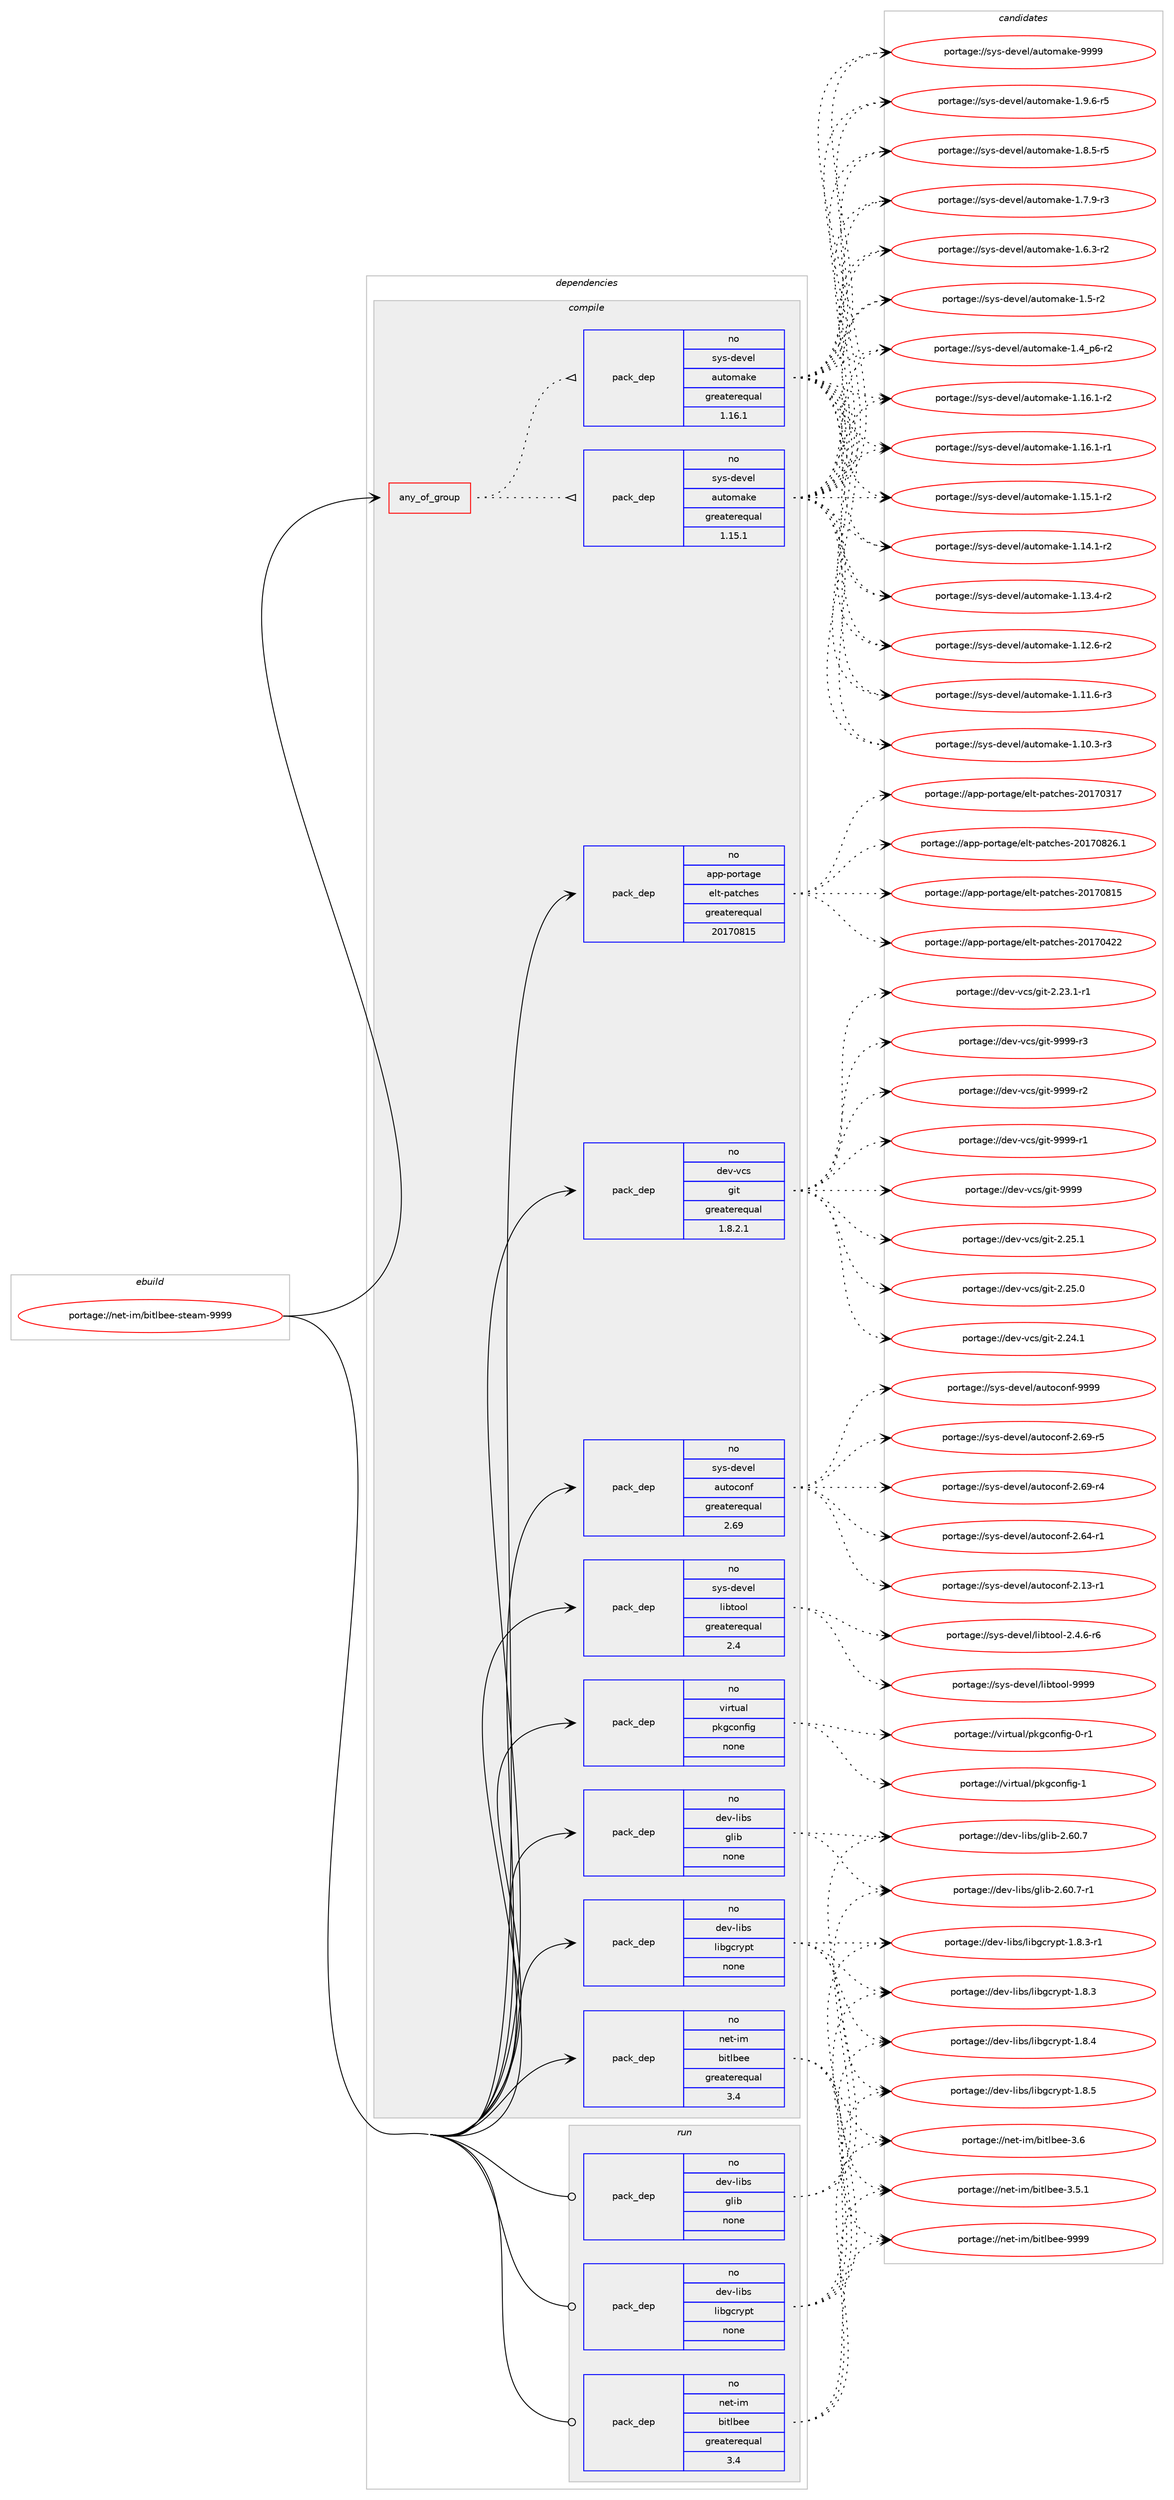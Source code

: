 digraph prolog {

# *************
# Graph options
# *************

newrank=true;
concentrate=true;
compound=true;
graph [rankdir=LR,fontname=Helvetica,fontsize=10,ranksep=1.5];#, ranksep=2.5, nodesep=0.2];
edge  [arrowhead=vee];
node  [fontname=Helvetica,fontsize=10];

# **********
# The ebuild
# **********

subgraph cluster_leftcol {
color=gray;
rank=same;
label=<<i>ebuild</i>>;
id [label="portage://net-im/bitlbee-steam-9999", color=red, width=4, href="../net-im/bitlbee-steam-9999.svg"];
}

# ****************
# The dependencies
# ****************

subgraph cluster_midcol {
color=gray;
label=<<i>dependencies</i>>;
subgraph cluster_compile {
fillcolor="#eeeeee";
style=filled;
label=<<i>compile</i>>;
subgraph any2237 {
dependency144503 [label=<<TABLE BORDER="0" CELLBORDER="1" CELLSPACING="0" CELLPADDING="4"><TR><TD CELLPADDING="10">any_of_group</TD></TR></TABLE>>, shape=none, color=red];subgraph pack110667 {
dependency144504 [label=<<TABLE BORDER="0" CELLBORDER="1" CELLSPACING="0" CELLPADDING="4" WIDTH="220"><TR><TD ROWSPAN="6" CELLPADDING="30">pack_dep</TD></TR><TR><TD WIDTH="110">no</TD></TR><TR><TD>sys-devel</TD></TR><TR><TD>automake</TD></TR><TR><TD>greaterequal</TD></TR><TR><TD>1.16.1</TD></TR></TABLE>>, shape=none, color=blue];
}
dependency144503:e -> dependency144504:w [weight=20,style="dotted",arrowhead="oinv"];
subgraph pack110668 {
dependency144505 [label=<<TABLE BORDER="0" CELLBORDER="1" CELLSPACING="0" CELLPADDING="4" WIDTH="220"><TR><TD ROWSPAN="6" CELLPADDING="30">pack_dep</TD></TR><TR><TD WIDTH="110">no</TD></TR><TR><TD>sys-devel</TD></TR><TR><TD>automake</TD></TR><TR><TD>greaterequal</TD></TR><TR><TD>1.15.1</TD></TR></TABLE>>, shape=none, color=blue];
}
dependency144503:e -> dependency144505:w [weight=20,style="dotted",arrowhead="oinv"];
}
id:e -> dependency144503:w [weight=20,style="solid",arrowhead="vee"];
subgraph pack110669 {
dependency144506 [label=<<TABLE BORDER="0" CELLBORDER="1" CELLSPACING="0" CELLPADDING="4" WIDTH="220"><TR><TD ROWSPAN="6" CELLPADDING="30">pack_dep</TD></TR><TR><TD WIDTH="110">no</TD></TR><TR><TD>app-portage</TD></TR><TR><TD>elt-patches</TD></TR><TR><TD>greaterequal</TD></TR><TR><TD>20170815</TD></TR></TABLE>>, shape=none, color=blue];
}
id:e -> dependency144506:w [weight=20,style="solid",arrowhead="vee"];
subgraph pack110670 {
dependency144507 [label=<<TABLE BORDER="0" CELLBORDER="1" CELLSPACING="0" CELLPADDING="4" WIDTH="220"><TR><TD ROWSPAN="6" CELLPADDING="30">pack_dep</TD></TR><TR><TD WIDTH="110">no</TD></TR><TR><TD>dev-libs</TD></TR><TR><TD>glib</TD></TR><TR><TD>none</TD></TR><TR><TD></TD></TR></TABLE>>, shape=none, color=blue];
}
id:e -> dependency144507:w [weight=20,style="solid",arrowhead="vee"];
subgraph pack110671 {
dependency144508 [label=<<TABLE BORDER="0" CELLBORDER="1" CELLSPACING="0" CELLPADDING="4" WIDTH="220"><TR><TD ROWSPAN="6" CELLPADDING="30">pack_dep</TD></TR><TR><TD WIDTH="110">no</TD></TR><TR><TD>dev-libs</TD></TR><TR><TD>libgcrypt</TD></TR><TR><TD>none</TD></TR><TR><TD></TD></TR></TABLE>>, shape=none, color=blue];
}
id:e -> dependency144508:w [weight=20,style="solid",arrowhead="vee"];
subgraph pack110672 {
dependency144509 [label=<<TABLE BORDER="0" CELLBORDER="1" CELLSPACING="0" CELLPADDING="4" WIDTH="220"><TR><TD ROWSPAN="6" CELLPADDING="30">pack_dep</TD></TR><TR><TD WIDTH="110">no</TD></TR><TR><TD>dev-vcs</TD></TR><TR><TD>git</TD></TR><TR><TD>greaterequal</TD></TR><TR><TD>1.8.2.1</TD></TR></TABLE>>, shape=none, color=blue];
}
id:e -> dependency144509:w [weight=20,style="solid",arrowhead="vee"];
subgraph pack110673 {
dependency144510 [label=<<TABLE BORDER="0" CELLBORDER="1" CELLSPACING="0" CELLPADDING="4" WIDTH="220"><TR><TD ROWSPAN="6" CELLPADDING="30">pack_dep</TD></TR><TR><TD WIDTH="110">no</TD></TR><TR><TD>net-im</TD></TR><TR><TD>bitlbee</TD></TR><TR><TD>greaterequal</TD></TR><TR><TD>3.4</TD></TR></TABLE>>, shape=none, color=blue];
}
id:e -> dependency144510:w [weight=20,style="solid",arrowhead="vee"];
subgraph pack110674 {
dependency144511 [label=<<TABLE BORDER="0" CELLBORDER="1" CELLSPACING="0" CELLPADDING="4" WIDTH="220"><TR><TD ROWSPAN="6" CELLPADDING="30">pack_dep</TD></TR><TR><TD WIDTH="110">no</TD></TR><TR><TD>sys-devel</TD></TR><TR><TD>autoconf</TD></TR><TR><TD>greaterequal</TD></TR><TR><TD>2.69</TD></TR></TABLE>>, shape=none, color=blue];
}
id:e -> dependency144511:w [weight=20,style="solid",arrowhead="vee"];
subgraph pack110675 {
dependency144512 [label=<<TABLE BORDER="0" CELLBORDER="1" CELLSPACING="0" CELLPADDING="4" WIDTH="220"><TR><TD ROWSPAN="6" CELLPADDING="30">pack_dep</TD></TR><TR><TD WIDTH="110">no</TD></TR><TR><TD>sys-devel</TD></TR><TR><TD>libtool</TD></TR><TR><TD>greaterequal</TD></TR><TR><TD>2.4</TD></TR></TABLE>>, shape=none, color=blue];
}
id:e -> dependency144512:w [weight=20,style="solid",arrowhead="vee"];
subgraph pack110676 {
dependency144513 [label=<<TABLE BORDER="0" CELLBORDER="1" CELLSPACING="0" CELLPADDING="4" WIDTH="220"><TR><TD ROWSPAN="6" CELLPADDING="30">pack_dep</TD></TR><TR><TD WIDTH="110">no</TD></TR><TR><TD>virtual</TD></TR><TR><TD>pkgconfig</TD></TR><TR><TD>none</TD></TR><TR><TD></TD></TR></TABLE>>, shape=none, color=blue];
}
id:e -> dependency144513:w [weight=20,style="solid",arrowhead="vee"];
}
subgraph cluster_compileandrun {
fillcolor="#eeeeee";
style=filled;
label=<<i>compile and run</i>>;
}
subgraph cluster_run {
fillcolor="#eeeeee";
style=filled;
label=<<i>run</i>>;
subgraph pack110677 {
dependency144514 [label=<<TABLE BORDER="0" CELLBORDER="1" CELLSPACING="0" CELLPADDING="4" WIDTH="220"><TR><TD ROWSPAN="6" CELLPADDING="30">pack_dep</TD></TR><TR><TD WIDTH="110">no</TD></TR><TR><TD>dev-libs</TD></TR><TR><TD>glib</TD></TR><TR><TD>none</TD></TR><TR><TD></TD></TR></TABLE>>, shape=none, color=blue];
}
id:e -> dependency144514:w [weight=20,style="solid",arrowhead="odot"];
subgraph pack110678 {
dependency144515 [label=<<TABLE BORDER="0" CELLBORDER="1" CELLSPACING="0" CELLPADDING="4" WIDTH="220"><TR><TD ROWSPAN="6" CELLPADDING="30">pack_dep</TD></TR><TR><TD WIDTH="110">no</TD></TR><TR><TD>dev-libs</TD></TR><TR><TD>libgcrypt</TD></TR><TR><TD>none</TD></TR><TR><TD></TD></TR></TABLE>>, shape=none, color=blue];
}
id:e -> dependency144515:w [weight=20,style="solid",arrowhead="odot"];
subgraph pack110679 {
dependency144516 [label=<<TABLE BORDER="0" CELLBORDER="1" CELLSPACING="0" CELLPADDING="4" WIDTH="220"><TR><TD ROWSPAN="6" CELLPADDING="30">pack_dep</TD></TR><TR><TD WIDTH="110">no</TD></TR><TR><TD>net-im</TD></TR><TR><TD>bitlbee</TD></TR><TR><TD>greaterequal</TD></TR><TR><TD>3.4</TD></TR></TABLE>>, shape=none, color=blue];
}
id:e -> dependency144516:w [weight=20,style="solid",arrowhead="odot"];
}
}

# **************
# The candidates
# **************

subgraph cluster_choices {
rank=same;
color=gray;
label=<<i>candidates</i>>;

subgraph choice110667 {
color=black;
nodesep=1;
choice115121115451001011181011084797117116111109971071014557575757 [label="portage://sys-devel/automake-9999", color=red, width=4,href="../sys-devel/automake-9999.svg"];
choice115121115451001011181011084797117116111109971071014549465746544511453 [label="portage://sys-devel/automake-1.9.6-r5", color=red, width=4,href="../sys-devel/automake-1.9.6-r5.svg"];
choice115121115451001011181011084797117116111109971071014549465646534511453 [label="portage://sys-devel/automake-1.8.5-r5", color=red, width=4,href="../sys-devel/automake-1.8.5-r5.svg"];
choice115121115451001011181011084797117116111109971071014549465546574511451 [label="portage://sys-devel/automake-1.7.9-r3", color=red, width=4,href="../sys-devel/automake-1.7.9-r3.svg"];
choice115121115451001011181011084797117116111109971071014549465446514511450 [label="portage://sys-devel/automake-1.6.3-r2", color=red, width=4,href="../sys-devel/automake-1.6.3-r2.svg"];
choice11512111545100101118101108479711711611110997107101454946534511450 [label="portage://sys-devel/automake-1.5-r2", color=red, width=4,href="../sys-devel/automake-1.5-r2.svg"];
choice115121115451001011181011084797117116111109971071014549465295112544511450 [label="portage://sys-devel/automake-1.4_p6-r2", color=red, width=4,href="../sys-devel/automake-1.4_p6-r2.svg"];
choice11512111545100101118101108479711711611110997107101454946495446494511450 [label="portage://sys-devel/automake-1.16.1-r2", color=red, width=4,href="../sys-devel/automake-1.16.1-r2.svg"];
choice11512111545100101118101108479711711611110997107101454946495446494511449 [label="portage://sys-devel/automake-1.16.1-r1", color=red, width=4,href="../sys-devel/automake-1.16.1-r1.svg"];
choice11512111545100101118101108479711711611110997107101454946495346494511450 [label="portage://sys-devel/automake-1.15.1-r2", color=red, width=4,href="../sys-devel/automake-1.15.1-r2.svg"];
choice11512111545100101118101108479711711611110997107101454946495246494511450 [label="portage://sys-devel/automake-1.14.1-r2", color=red, width=4,href="../sys-devel/automake-1.14.1-r2.svg"];
choice11512111545100101118101108479711711611110997107101454946495146524511450 [label="portage://sys-devel/automake-1.13.4-r2", color=red, width=4,href="../sys-devel/automake-1.13.4-r2.svg"];
choice11512111545100101118101108479711711611110997107101454946495046544511450 [label="portage://sys-devel/automake-1.12.6-r2", color=red, width=4,href="../sys-devel/automake-1.12.6-r2.svg"];
choice11512111545100101118101108479711711611110997107101454946494946544511451 [label="portage://sys-devel/automake-1.11.6-r3", color=red, width=4,href="../sys-devel/automake-1.11.6-r3.svg"];
choice11512111545100101118101108479711711611110997107101454946494846514511451 [label="portage://sys-devel/automake-1.10.3-r3", color=red, width=4,href="../sys-devel/automake-1.10.3-r3.svg"];
dependency144504:e -> choice115121115451001011181011084797117116111109971071014557575757:w [style=dotted,weight="100"];
dependency144504:e -> choice115121115451001011181011084797117116111109971071014549465746544511453:w [style=dotted,weight="100"];
dependency144504:e -> choice115121115451001011181011084797117116111109971071014549465646534511453:w [style=dotted,weight="100"];
dependency144504:e -> choice115121115451001011181011084797117116111109971071014549465546574511451:w [style=dotted,weight="100"];
dependency144504:e -> choice115121115451001011181011084797117116111109971071014549465446514511450:w [style=dotted,weight="100"];
dependency144504:e -> choice11512111545100101118101108479711711611110997107101454946534511450:w [style=dotted,weight="100"];
dependency144504:e -> choice115121115451001011181011084797117116111109971071014549465295112544511450:w [style=dotted,weight="100"];
dependency144504:e -> choice11512111545100101118101108479711711611110997107101454946495446494511450:w [style=dotted,weight="100"];
dependency144504:e -> choice11512111545100101118101108479711711611110997107101454946495446494511449:w [style=dotted,weight="100"];
dependency144504:e -> choice11512111545100101118101108479711711611110997107101454946495346494511450:w [style=dotted,weight="100"];
dependency144504:e -> choice11512111545100101118101108479711711611110997107101454946495246494511450:w [style=dotted,weight="100"];
dependency144504:e -> choice11512111545100101118101108479711711611110997107101454946495146524511450:w [style=dotted,weight="100"];
dependency144504:e -> choice11512111545100101118101108479711711611110997107101454946495046544511450:w [style=dotted,weight="100"];
dependency144504:e -> choice11512111545100101118101108479711711611110997107101454946494946544511451:w [style=dotted,weight="100"];
dependency144504:e -> choice11512111545100101118101108479711711611110997107101454946494846514511451:w [style=dotted,weight="100"];
}
subgraph choice110668 {
color=black;
nodesep=1;
choice115121115451001011181011084797117116111109971071014557575757 [label="portage://sys-devel/automake-9999", color=red, width=4,href="../sys-devel/automake-9999.svg"];
choice115121115451001011181011084797117116111109971071014549465746544511453 [label="portage://sys-devel/automake-1.9.6-r5", color=red, width=4,href="../sys-devel/automake-1.9.6-r5.svg"];
choice115121115451001011181011084797117116111109971071014549465646534511453 [label="portage://sys-devel/automake-1.8.5-r5", color=red, width=4,href="../sys-devel/automake-1.8.5-r5.svg"];
choice115121115451001011181011084797117116111109971071014549465546574511451 [label="portage://sys-devel/automake-1.7.9-r3", color=red, width=4,href="../sys-devel/automake-1.7.9-r3.svg"];
choice115121115451001011181011084797117116111109971071014549465446514511450 [label="portage://sys-devel/automake-1.6.3-r2", color=red, width=4,href="../sys-devel/automake-1.6.3-r2.svg"];
choice11512111545100101118101108479711711611110997107101454946534511450 [label="portage://sys-devel/automake-1.5-r2", color=red, width=4,href="../sys-devel/automake-1.5-r2.svg"];
choice115121115451001011181011084797117116111109971071014549465295112544511450 [label="portage://sys-devel/automake-1.4_p6-r2", color=red, width=4,href="../sys-devel/automake-1.4_p6-r2.svg"];
choice11512111545100101118101108479711711611110997107101454946495446494511450 [label="portage://sys-devel/automake-1.16.1-r2", color=red, width=4,href="../sys-devel/automake-1.16.1-r2.svg"];
choice11512111545100101118101108479711711611110997107101454946495446494511449 [label="portage://sys-devel/automake-1.16.1-r1", color=red, width=4,href="../sys-devel/automake-1.16.1-r1.svg"];
choice11512111545100101118101108479711711611110997107101454946495346494511450 [label="portage://sys-devel/automake-1.15.1-r2", color=red, width=4,href="../sys-devel/automake-1.15.1-r2.svg"];
choice11512111545100101118101108479711711611110997107101454946495246494511450 [label="portage://sys-devel/automake-1.14.1-r2", color=red, width=4,href="../sys-devel/automake-1.14.1-r2.svg"];
choice11512111545100101118101108479711711611110997107101454946495146524511450 [label="portage://sys-devel/automake-1.13.4-r2", color=red, width=4,href="../sys-devel/automake-1.13.4-r2.svg"];
choice11512111545100101118101108479711711611110997107101454946495046544511450 [label="portage://sys-devel/automake-1.12.6-r2", color=red, width=4,href="../sys-devel/automake-1.12.6-r2.svg"];
choice11512111545100101118101108479711711611110997107101454946494946544511451 [label="portage://sys-devel/automake-1.11.6-r3", color=red, width=4,href="../sys-devel/automake-1.11.6-r3.svg"];
choice11512111545100101118101108479711711611110997107101454946494846514511451 [label="portage://sys-devel/automake-1.10.3-r3", color=red, width=4,href="../sys-devel/automake-1.10.3-r3.svg"];
dependency144505:e -> choice115121115451001011181011084797117116111109971071014557575757:w [style=dotted,weight="100"];
dependency144505:e -> choice115121115451001011181011084797117116111109971071014549465746544511453:w [style=dotted,weight="100"];
dependency144505:e -> choice115121115451001011181011084797117116111109971071014549465646534511453:w [style=dotted,weight="100"];
dependency144505:e -> choice115121115451001011181011084797117116111109971071014549465546574511451:w [style=dotted,weight="100"];
dependency144505:e -> choice115121115451001011181011084797117116111109971071014549465446514511450:w [style=dotted,weight="100"];
dependency144505:e -> choice11512111545100101118101108479711711611110997107101454946534511450:w [style=dotted,weight="100"];
dependency144505:e -> choice115121115451001011181011084797117116111109971071014549465295112544511450:w [style=dotted,weight="100"];
dependency144505:e -> choice11512111545100101118101108479711711611110997107101454946495446494511450:w [style=dotted,weight="100"];
dependency144505:e -> choice11512111545100101118101108479711711611110997107101454946495446494511449:w [style=dotted,weight="100"];
dependency144505:e -> choice11512111545100101118101108479711711611110997107101454946495346494511450:w [style=dotted,weight="100"];
dependency144505:e -> choice11512111545100101118101108479711711611110997107101454946495246494511450:w [style=dotted,weight="100"];
dependency144505:e -> choice11512111545100101118101108479711711611110997107101454946495146524511450:w [style=dotted,weight="100"];
dependency144505:e -> choice11512111545100101118101108479711711611110997107101454946495046544511450:w [style=dotted,weight="100"];
dependency144505:e -> choice11512111545100101118101108479711711611110997107101454946494946544511451:w [style=dotted,weight="100"];
dependency144505:e -> choice11512111545100101118101108479711711611110997107101454946494846514511451:w [style=dotted,weight="100"];
}
subgraph choice110669 {
color=black;
nodesep=1;
choice971121124511211111411697103101471011081164511297116991041011154550484955485650544649 [label="portage://app-portage/elt-patches-20170826.1", color=red, width=4,href="../app-portage/elt-patches-20170826.1.svg"];
choice97112112451121111141169710310147101108116451129711699104101115455048495548564953 [label="portage://app-portage/elt-patches-20170815", color=red, width=4,href="../app-portage/elt-patches-20170815.svg"];
choice97112112451121111141169710310147101108116451129711699104101115455048495548525050 [label="portage://app-portage/elt-patches-20170422", color=red, width=4,href="../app-portage/elt-patches-20170422.svg"];
choice97112112451121111141169710310147101108116451129711699104101115455048495548514955 [label="portage://app-portage/elt-patches-20170317", color=red, width=4,href="../app-portage/elt-patches-20170317.svg"];
dependency144506:e -> choice971121124511211111411697103101471011081164511297116991041011154550484955485650544649:w [style=dotted,weight="100"];
dependency144506:e -> choice97112112451121111141169710310147101108116451129711699104101115455048495548564953:w [style=dotted,weight="100"];
dependency144506:e -> choice97112112451121111141169710310147101108116451129711699104101115455048495548525050:w [style=dotted,weight="100"];
dependency144506:e -> choice97112112451121111141169710310147101108116451129711699104101115455048495548514955:w [style=dotted,weight="100"];
}
subgraph choice110670 {
color=black;
nodesep=1;
choice10010111845108105981154710310810598455046544846554511449 [label="portage://dev-libs/glib-2.60.7-r1", color=red, width=4,href="../dev-libs/glib-2.60.7-r1.svg"];
choice1001011184510810598115471031081059845504654484655 [label="portage://dev-libs/glib-2.60.7", color=red, width=4,href="../dev-libs/glib-2.60.7.svg"];
dependency144507:e -> choice10010111845108105981154710310810598455046544846554511449:w [style=dotted,weight="100"];
dependency144507:e -> choice1001011184510810598115471031081059845504654484655:w [style=dotted,weight="100"];
}
subgraph choice110671 {
color=black;
nodesep=1;
choice1001011184510810598115471081059810399114121112116454946564653 [label="portage://dev-libs/libgcrypt-1.8.5", color=red, width=4,href="../dev-libs/libgcrypt-1.8.5.svg"];
choice1001011184510810598115471081059810399114121112116454946564652 [label="portage://dev-libs/libgcrypt-1.8.4", color=red, width=4,href="../dev-libs/libgcrypt-1.8.4.svg"];
choice10010111845108105981154710810598103991141211121164549465646514511449 [label="portage://dev-libs/libgcrypt-1.8.3-r1", color=red, width=4,href="../dev-libs/libgcrypt-1.8.3-r1.svg"];
choice1001011184510810598115471081059810399114121112116454946564651 [label="portage://dev-libs/libgcrypt-1.8.3", color=red, width=4,href="../dev-libs/libgcrypt-1.8.3.svg"];
dependency144508:e -> choice1001011184510810598115471081059810399114121112116454946564653:w [style=dotted,weight="100"];
dependency144508:e -> choice1001011184510810598115471081059810399114121112116454946564652:w [style=dotted,weight="100"];
dependency144508:e -> choice10010111845108105981154710810598103991141211121164549465646514511449:w [style=dotted,weight="100"];
dependency144508:e -> choice1001011184510810598115471081059810399114121112116454946564651:w [style=dotted,weight="100"];
}
subgraph choice110672 {
color=black;
nodesep=1;
choice10010111845118991154710310511645575757574511451 [label="portage://dev-vcs/git-9999-r3", color=red, width=4,href="../dev-vcs/git-9999-r3.svg"];
choice10010111845118991154710310511645575757574511450 [label="portage://dev-vcs/git-9999-r2", color=red, width=4,href="../dev-vcs/git-9999-r2.svg"];
choice10010111845118991154710310511645575757574511449 [label="portage://dev-vcs/git-9999-r1", color=red, width=4,href="../dev-vcs/git-9999-r1.svg"];
choice1001011184511899115471031051164557575757 [label="portage://dev-vcs/git-9999", color=red, width=4,href="../dev-vcs/git-9999.svg"];
choice10010111845118991154710310511645504650534649 [label="portage://dev-vcs/git-2.25.1", color=red, width=4,href="../dev-vcs/git-2.25.1.svg"];
choice10010111845118991154710310511645504650534648 [label="portage://dev-vcs/git-2.25.0", color=red, width=4,href="../dev-vcs/git-2.25.0.svg"];
choice10010111845118991154710310511645504650524649 [label="portage://dev-vcs/git-2.24.1", color=red, width=4,href="../dev-vcs/git-2.24.1.svg"];
choice100101118451189911547103105116455046505146494511449 [label="portage://dev-vcs/git-2.23.1-r1", color=red, width=4,href="../dev-vcs/git-2.23.1-r1.svg"];
dependency144509:e -> choice10010111845118991154710310511645575757574511451:w [style=dotted,weight="100"];
dependency144509:e -> choice10010111845118991154710310511645575757574511450:w [style=dotted,weight="100"];
dependency144509:e -> choice10010111845118991154710310511645575757574511449:w [style=dotted,weight="100"];
dependency144509:e -> choice1001011184511899115471031051164557575757:w [style=dotted,weight="100"];
dependency144509:e -> choice10010111845118991154710310511645504650534649:w [style=dotted,weight="100"];
dependency144509:e -> choice10010111845118991154710310511645504650534648:w [style=dotted,weight="100"];
dependency144509:e -> choice10010111845118991154710310511645504650524649:w [style=dotted,weight="100"];
dependency144509:e -> choice100101118451189911547103105116455046505146494511449:w [style=dotted,weight="100"];
}
subgraph choice110673 {
color=black;
nodesep=1;
choice110101116451051094798105116108981011014557575757 [label="portage://net-im/bitlbee-9999", color=red, width=4,href="../net-im/bitlbee-9999.svg"];
choice1101011164510510947981051161089810110145514654 [label="portage://net-im/bitlbee-3.6", color=red, width=4,href="../net-im/bitlbee-3.6.svg"];
choice11010111645105109479810511610898101101455146534649 [label="portage://net-im/bitlbee-3.5.1", color=red, width=4,href="../net-im/bitlbee-3.5.1.svg"];
dependency144510:e -> choice110101116451051094798105116108981011014557575757:w [style=dotted,weight="100"];
dependency144510:e -> choice1101011164510510947981051161089810110145514654:w [style=dotted,weight="100"];
dependency144510:e -> choice11010111645105109479810511610898101101455146534649:w [style=dotted,weight="100"];
}
subgraph choice110674 {
color=black;
nodesep=1;
choice115121115451001011181011084797117116111991111101024557575757 [label="portage://sys-devel/autoconf-9999", color=red, width=4,href="../sys-devel/autoconf-9999.svg"];
choice1151211154510010111810110847971171161119911111010245504654574511453 [label="portage://sys-devel/autoconf-2.69-r5", color=red, width=4,href="../sys-devel/autoconf-2.69-r5.svg"];
choice1151211154510010111810110847971171161119911111010245504654574511452 [label="portage://sys-devel/autoconf-2.69-r4", color=red, width=4,href="../sys-devel/autoconf-2.69-r4.svg"];
choice1151211154510010111810110847971171161119911111010245504654524511449 [label="portage://sys-devel/autoconf-2.64-r1", color=red, width=4,href="../sys-devel/autoconf-2.64-r1.svg"];
choice1151211154510010111810110847971171161119911111010245504649514511449 [label="portage://sys-devel/autoconf-2.13-r1", color=red, width=4,href="../sys-devel/autoconf-2.13-r1.svg"];
dependency144511:e -> choice115121115451001011181011084797117116111991111101024557575757:w [style=dotted,weight="100"];
dependency144511:e -> choice1151211154510010111810110847971171161119911111010245504654574511453:w [style=dotted,weight="100"];
dependency144511:e -> choice1151211154510010111810110847971171161119911111010245504654574511452:w [style=dotted,weight="100"];
dependency144511:e -> choice1151211154510010111810110847971171161119911111010245504654524511449:w [style=dotted,weight="100"];
dependency144511:e -> choice1151211154510010111810110847971171161119911111010245504649514511449:w [style=dotted,weight="100"];
}
subgraph choice110675 {
color=black;
nodesep=1;
choice1151211154510010111810110847108105981161111111084557575757 [label="portage://sys-devel/libtool-9999", color=red, width=4,href="../sys-devel/libtool-9999.svg"];
choice1151211154510010111810110847108105981161111111084550465246544511454 [label="portage://sys-devel/libtool-2.4.6-r6", color=red, width=4,href="../sys-devel/libtool-2.4.6-r6.svg"];
dependency144512:e -> choice1151211154510010111810110847108105981161111111084557575757:w [style=dotted,weight="100"];
dependency144512:e -> choice1151211154510010111810110847108105981161111111084550465246544511454:w [style=dotted,weight="100"];
}
subgraph choice110676 {
color=black;
nodesep=1;
choice1181051141161179710847112107103991111101021051034549 [label="portage://virtual/pkgconfig-1", color=red, width=4,href="../virtual/pkgconfig-1.svg"];
choice11810511411611797108471121071039911111010210510345484511449 [label="portage://virtual/pkgconfig-0-r1", color=red, width=4,href="../virtual/pkgconfig-0-r1.svg"];
dependency144513:e -> choice1181051141161179710847112107103991111101021051034549:w [style=dotted,weight="100"];
dependency144513:e -> choice11810511411611797108471121071039911111010210510345484511449:w [style=dotted,weight="100"];
}
subgraph choice110677 {
color=black;
nodesep=1;
choice10010111845108105981154710310810598455046544846554511449 [label="portage://dev-libs/glib-2.60.7-r1", color=red, width=4,href="../dev-libs/glib-2.60.7-r1.svg"];
choice1001011184510810598115471031081059845504654484655 [label="portage://dev-libs/glib-2.60.7", color=red, width=4,href="../dev-libs/glib-2.60.7.svg"];
dependency144514:e -> choice10010111845108105981154710310810598455046544846554511449:w [style=dotted,weight="100"];
dependency144514:e -> choice1001011184510810598115471031081059845504654484655:w [style=dotted,weight="100"];
}
subgraph choice110678 {
color=black;
nodesep=1;
choice1001011184510810598115471081059810399114121112116454946564653 [label="portage://dev-libs/libgcrypt-1.8.5", color=red, width=4,href="../dev-libs/libgcrypt-1.8.5.svg"];
choice1001011184510810598115471081059810399114121112116454946564652 [label="portage://dev-libs/libgcrypt-1.8.4", color=red, width=4,href="../dev-libs/libgcrypt-1.8.4.svg"];
choice10010111845108105981154710810598103991141211121164549465646514511449 [label="portage://dev-libs/libgcrypt-1.8.3-r1", color=red, width=4,href="../dev-libs/libgcrypt-1.8.3-r1.svg"];
choice1001011184510810598115471081059810399114121112116454946564651 [label="portage://dev-libs/libgcrypt-1.8.3", color=red, width=4,href="../dev-libs/libgcrypt-1.8.3.svg"];
dependency144515:e -> choice1001011184510810598115471081059810399114121112116454946564653:w [style=dotted,weight="100"];
dependency144515:e -> choice1001011184510810598115471081059810399114121112116454946564652:w [style=dotted,weight="100"];
dependency144515:e -> choice10010111845108105981154710810598103991141211121164549465646514511449:w [style=dotted,weight="100"];
dependency144515:e -> choice1001011184510810598115471081059810399114121112116454946564651:w [style=dotted,weight="100"];
}
subgraph choice110679 {
color=black;
nodesep=1;
choice110101116451051094798105116108981011014557575757 [label="portage://net-im/bitlbee-9999", color=red, width=4,href="../net-im/bitlbee-9999.svg"];
choice1101011164510510947981051161089810110145514654 [label="portage://net-im/bitlbee-3.6", color=red, width=4,href="../net-im/bitlbee-3.6.svg"];
choice11010111645105109479810511610898101101455146534649 [label="portage://net-im/bitlbee-3.5.1", color=red, width=4,href="../net-im/bitlbee-3.5.1.svg"];
dependency144516:e -> choice110101116451051094798105116108981011014557575757:w [style=dotted,weight="100"];
dependency144516:e -> choice1101011164510510947981051161089810110145514654:w [style=dotted,weight="100"];
dependency144516:e -> choice11010111645105109479810511610898101101455146534649:w [style=dotted,weight="100"];
}
}

}
